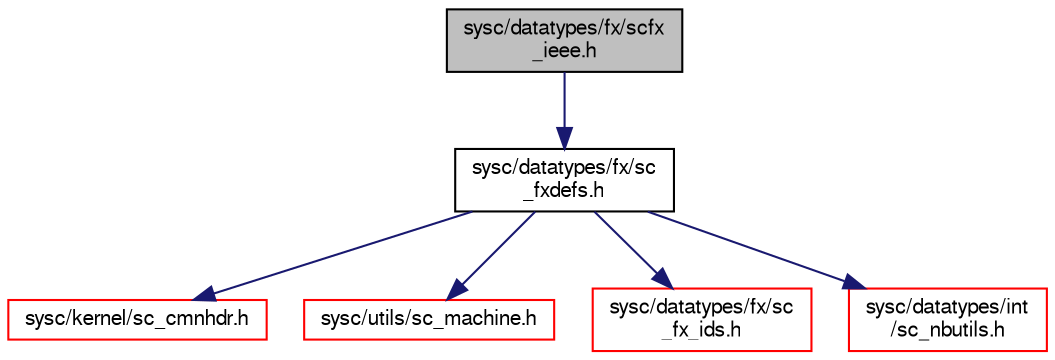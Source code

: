 digraph "sysc/datatypes/fx/scfx_ieee.h"
{
  edge [fontname="FreeSans",fontsize="10",labelfontname="FreeSans",labelfontsize="10"];
  node [fontname="FreeSans",fontsize="10",shape=record];
  Node0 [label="sysc/datatypes/fx/scfx\l_ieee.h",height=0.2,width=0.4,color="black", fillcolor="grey75", style="filled", fontcolor="black"];
  Node0 -> Node1 [color="midnightblue",fontsize="10",style="solid",fontname="FreeSans"];
  Node1 [label="sysc/datatypes/fx/sc\l_fxdefs.h",height=0.2,width=0.4,color="black", fillcolor="white", style="filled",URL="$a00128.html"];
  Node1 -> Node2 [color="midnightblue",fontsize="10",style="solid",fontname="FreeSans"];
  Node2 [label="sysc/kernel/sc_cmnhdr.h",height=0.2,width=0.4,color="red", fillcolor="white", style="filled",URL="$a00224.html"];
  Node1 -> Node7 [color="midnightblue",fontsize="10",style="solid",fontname="FreeSans"];
  Node7 [label="sysc/utils/sc_machine.h",height=0.2,width=0.4,color="red", fillcolor="white", style="filled",URL="$a00362.html"];
  Node1 -> Node10 [color="midnightblue",fontsize="10",style="solid",fontname="FreeSans"];
  Node10 [label="sysc/datatypes/fx/sc\l_fx_ids.h",height=0.2,width=0.4,color="red", fillcolor="white", style="filled",URL="$a00122.html"];
  Node1 -> Node15 [color="midnightblue",fontsize="10",style="solid",fontname="FreeSans"];
  Node15 [label="sysc/datatypes/int\l/sc_nbutils.h",height=0.2,width=0.4,color="red", fillcolor="white", style="filled",URL="$a00200.html"];
}
